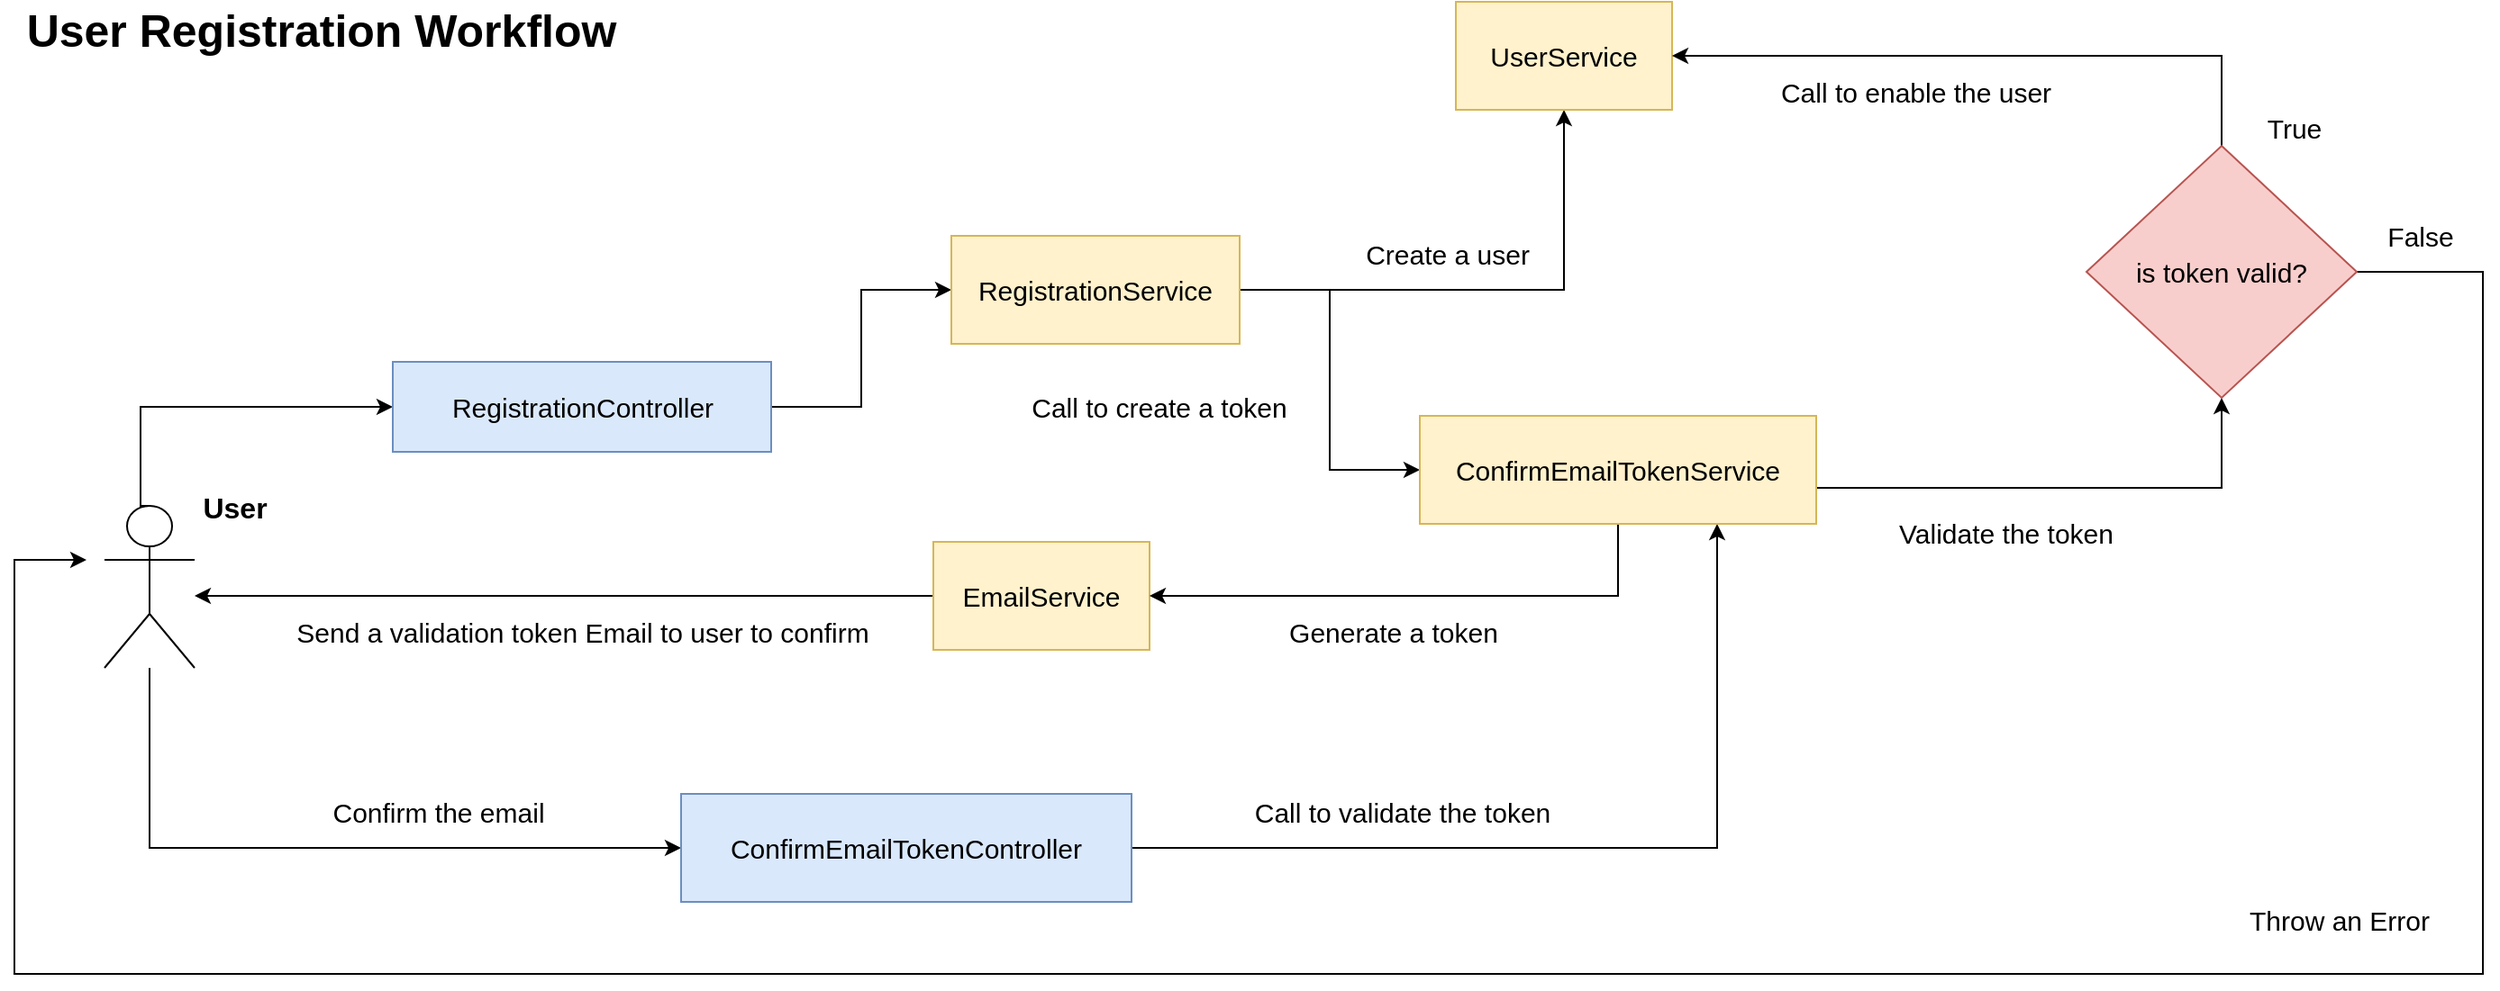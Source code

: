 <mxfile version="15.9.4" type="github">
  <diagram id="kgpKYQtTHZ0yAKxKKP6v" name="Page-1">
    <mxGraphModel dx="2387" dy="1882" grid="1" gridSize="10" guides="1" tooltips="1" connect="1" arrows="1" fold="1" page="1" pageScale="1" pageWidth="850" pageHeight="1100" math="0" shadow="0">
      <root>
        <mxCell id="0" />
        <mxCell id="1" parent="0" />
        <mxCell id="QZAKfAFqV-frmJR9LW_r-23" style="edgeStyle=orthogonalEdgeStyle;rounded=0;orthogonalLoop=1;jettySize=auto;html=1;exitX=0.5;exitY=0;exitDx=0;exitDy=0;exitPerimeter=0;fontFamily=Helvetica;fontSize=15;" edge="1" parent="1" source="QZAKfAFqV-frmJR9LW_r-1" target="QZAKfAFqV-frmJR9LW_r-2">
          <mxGeometry relative="1" as="geometry">
            <Array as="points">
              <mxPoint x="70" y="175" />
            </Array>
          </mxGeometry>
        </mxCell>
        <mxCell id="QZAKfAFqV-frmJR9LW_r-24" style="edgeStyle=orthogonalEdgeStyle;rounded=0;orthogonalLoop=1;jettySize=auto;html=1;fontFamily=Helvetica;fontSize=15;entryX=0;entryY=0.5;entryDx=0;entryDy=0;" edge="1" parent="1" source="QZAKfAFqV-frmJR9LW_r-1" target="QZAKfAFqV-frmJR9LW_r-17">
          <mxGeometry relative="1" as="geometry">
            <mxPoint x="360" y="420" as="targetPoint" />
            <mxPoint x="75" y="360" as="sourcePoint" />
            <Array as="points">
              <mxPoint x="75" y="420" />
            </Array>
          </mxGeometry>
        </mxCell>
        <mxCell id="QZAKfAFqV-frmJR9LW_r-27" value="User" style="edgeLabel;html=1;align=center;verticalAlign=middle;resizable=0;points=[];fontSize=16;fontFamily=Helvetica;fontStyle=1" vertex="1" connectable="0" parent="QZAKfAFqV-frmJR9LW_r-24">
          <mxGeometry x="0.857" relative="1" as="geometry">
            <mxPoint x="-220" y="-189" as="offset" />
          </mxGeometry>
        </mxCell>
        <mxCell id="QZAKfAFqV-frmJR9LW_r-1" value="" style="shape=umlActor;verticalLabelPosition=bottom;verticalAlign=top;html=1;outlineConnect=0;fontFamily=Helvetica;fontStyle=0;fontSize=15;" vertex="1" parent="1">
          <mxGeometry x="50" y="230" width="50" height="90" as="geometry" />
        </mxCell>
        <mxCell id="QZAKfAFqV-frmJR9LW_r-11" style="edgeStyle=orthogonalEdgeStyle;rounded=0;orthogonalLoop=1;jettySize=auto;html=1;exitX=1;exitY=0.5;exitDx=0;exitDy=0;entryX=0;entryY=0.5;entryDx=0;entryDy=0;fontFamily=Helvetica;fontStyle=0;fontSize=15;" edge="1" parent="1" source="QZAKfAFqV-frmJR9LW_r-2" target="QZAKfAFqV-frmJR9LW_r-4">
          <mxGeometry relative="1" as="geometry" />
        </mxCell>
        <mxCell id="QZAKfAFqV-frmJR9LW_r-2" value="RegistrationController" style="html=1;fillColor=#dae8fc;strokeColor=#6c8ebf;fontFamily=Helvetica;fontStyle=0;fontSize=15;" vertex="1" parent="1">
          <mxGeometry x="210" y="150" width="210" height="50" as="geometry" />
        </mxCell>
        <mxCell id="QZAKfAFqV-frmJR9LW_r-8" style="edgeStyle=orthogonalEdgeStyle;rounded=0;orthogonalLoop=1;jettySize=auto;html=1;exitX=1;exitY=0.5;exitDx=0;exitDy=0;fontFamily=Helvetica;fontStyle=0;fontSize=15;" edge="1" parent="1" source="QZAKfAFqV-frmJR9LW_r-4" target="QZAKfAFqV-frmJR9LW_r-6">
          <mxGeometry relative="1" as="geometry" />
        </mxCell>
        <mxCell id="QZAKfAFqV-frmJR9LW_r-9" style="edgeStyle=orthogonalEdgeStyle;rounded=0;orthogonalLoop=1;jettySize=auto;html=1;fontFamily=Helvetica;fontStyle=0;fontSize=15;entryX=0;entryY=0.5;entryDx=0;entryDy=0;" edge="1" parent="1" source="QZAKfAFqV-frmJR9LW_r-4" target="QZAKfAFqV-frmJR9LW_r-29">
          <mxGeometry relative="1" as="geometry">
            <mxPoint x="580" y="230" as="targetPoint" />
          </mxGeometry>
        </mxCell>
        <mxCell id="QZAKfAFqV-frmJR9LW_r-4" value="RegistrationService" style="rounded=0;whiteSpace=wrap;html=1;fontFamily=Helvetica;fontStyle=0;fontSize=15;fillColor=#fff2cc;strokeColor=#d6b656;" vertex="1" parent="1">
          <mxGeometry x="520" y="80" width="160" height="60" as="geometry" />
        </mxCell>
        <mxCell id="QZAKfAFqV-frmJR9LW_r-6" value="UserService" style="rounded=0;whiteSpace=wrap;html=1;fontFamily=Helvetica;fontStyle=0;fontSize=15;fillColor=#fff2cc;strokeColor=#d6b656;" vertex="1" parent="1">
          <mxGeometry x="800" y="-50" width="120" height="60" as="geometry" />
        </mxCell>
        <mxCell id="QZAKfAFqV-frmJR9LW_r-16" style="edgeStyle=orthogonalEdgeStyle;rounded=0;orthogonalLoop=1;jettySize=auto;html=1;exitX=0.5;exitY=1;exitDx=0;exitDy=0;fontSize=15;fontFamily=Helvetica;fontStyle=0" edge="1" parent="1" source="QZAKfAFqV-frmJR9LW_r-7" target="QZAKfAFqV-frmJR9LW_r-1">
          <mxGeometry relative="1" as="geometry">
            <Array as="points">
              <mxPoint x="550" y="280" />
            </Array>
          </mxGeometry>
        </mxCell>
        <mxCell id="QZAKfAFqV-frmJR9LW_r-7" value="EmailService" style="rounded=0;whiteSpace=wrap;html=1;fontFamily=Helvetica;fontStyle=0;fontSize=15;fillColor=#fff2cc;strokeColor=#d6b656;" vertex="1" parent="1">
          <mxGeometry x="510" y="250" width="120" height="60" as="geometry" />
        </mxCell>
        <mxCell id="QZAKfAFqV-frmJR9LW_r-12" value="Create a user" style="text;html=1;resizable=0;autosize=1;align=center;verticalAlign=middle;points=[];fillColor=none;strokeColor=none;rounded=0;fontFamily=Helvetica;fontStyle=0;fontSize=15;" vertex="1" parent="1">
          <mxGeometry x="740" y="80" width="110" height="20" as="geometry" />
        </mxCell>
        <mxCell id="QZAKfAFqV-frmJR9LW_r-13" value="Send a validation token Email to user to confirm" style="text;html=1;resizable=0;autosize=1;align=center;verticalAlign=middle;points=[];fillColor=none;strokeColor=none;rounded=0;fontFamily=Helvetica;fontStyle=0;fontSize=15;" vertex="1" parent="1">
          <mxGeometry x="150" y="290" width="330" height="20" as="geometry" />
        </mxCell>
        <mxCell id="QZAKfAFqV-frmJR9LW_r-32" style="edgeStyle=orthogonalEdgeStyle;rounded=0;orthogonalLoop=1;jettySize=auto;html=1;exitX=1;exitY=0.5;exitDx=0;exitDy=0;entryX=0.75;entryY=1;entryDx=0;entryDy=0;fontFamily=Helvetica;fontSize=15;" edge="1" parent="1" source="QZAKfAFqV-frmJR9LW_r-17" target="QZAKfAFqV-frmJR9LW_r-29">
          <mxGeometry relative="1" as="geometry" />
        </mxCell>
        <mxCell id="QZAKfAFqV-frmJR9LW_r-17" value="ConfirmEmailTokenController" style="whiteSpace=wrap;html=1;fontSize=15;fontFamily=Helvetica;fontStyle=0;fillColor=#dae8fc;strokeColor=#6c8ebf;" vertex="1" parent="1">
          <mxGeometry x="370" y="390" width="250" height="60" as="geometry" />
        </mxCell>
        <mxCell id="QZAKfAFqV-frmJR9LW_r-28" value="Confirm the email" style="text;html=1;resizable=0;autosize=1;align=center;verticalAlign=middle;points=[];fillColor=none;strokeColor=none;rounded=0;fontFamily=Helvetica;fontSize=15;" vertex="1" parent="1">
          <mxGeometry x="170" y="390" width="130" height="20" as="geometry" />
        </mxCell>
        <mxCell id="QZAKfAFqV-frmJR9LW_r-30" style="edgeStyle=orthogonalEdgeStyle;rounded=0;orthogonalLoop=1;jettySize=auto;html=1;exitX=0.5;exitY=1;exitDx=0;exitDy=0;entryX=1;entryY=0.5;entryDx=0;entryDy=0;fontFamily=Helvetica;fontSize=15;" edge="1" parent="1" source="QZAKfAFqV-frmJR9LW_r-29" target="QZAKfAFqV-frmJR9LW_r-7">
          <mxGeometry relative="1" as="geometry" />
        </mxCell>
        <mxCell id="QZAKfAFqV-frmJR9LW_r-36" style="edgeStyle=orthogonalEdgeStyle;rounded=0;orthogonalLoop=1;jettySize=auto;html=1;exitX=1;exitY=0.5;exitDx=0;exitDy=0;fontFamily=Helvetica;fontSize=15;entryX=0.5;entryY=1;entryDx=0;entryDy=0;" edge="1" parent="1" source="QZAKfAFqV-frmJR9LW_r-29" target="QZAKfAFqV-frmJR9LW_r-35">
          <mxGeometry relative="1" as="geometry">
            <mxPoint x="1070" y="220" as="targetPoint" />
            <Array as="points">
              <mxPoint x="1000" y="220" />
              <mxPoint x="1225" y="220" />
            </Array>
          </mxGeometry>
        </mxCell>
        <mxCell id="QZAKfAFqV-frmJR9LW_r-29" value="ConfirmEmailTokenService" style="whiteSpace=wrap;html=1;fontFamily=Helvetica;fontSize=15;fillColor=#fff2cc;strokeColor=#d6b656;" vertex="1" parent="1">
          <mxGeometry x="780" y="180" width="220" height="60" as="geometry" />
        </mxCell>
        <mxCell id="QZAKfAFqV-frmJR9LW_r-31" value="Generate a token" style="text;html=1;resizable=0;autosize=1;align=center;verticalAlign=middle;points=[];fillColor=none;strokeColor=none;rounded=0;fontFamily=Helvetica;fontSize=15;" vertex="1" parent="1">
          <mxGeometry x="700" y="290" width="130" height="20" as="geometry" />
        </mxCell>
        <mxCell id="QZAKfAFqV-frmJR9LW_r-33" value="Call to validate the token" style="text;html=1;resizable=0;autosize=1;align=center;verticalAlign=middle;points=[];fillColor=none;strokeColor=none;rounded=0;fontFamily=Helvetica;fontSize=15;" vertex="1" parent="1">
          <mxGeometry x="680" y="390" width="180" height="20" as="geometry" />
        </mxCell>
        <mxCell id="QZAKfAFqV-frmJR9LW_r-37" style="edgeStyle=orthogonalEdgeStyle;rounded=0;orthogonalLoop=1;jettySize=auto;html=1;entryX=1;entryY=0.5;entryDx=0;entryDy=0;fontFamily=Helvetica;fontSize=15;" edge="1" parent="1" source="QZAKfAFqV-frmJR9LW_r-35" target="QZAKfAFqV-frmJR9LW_r-6">
          <mxGeometry relative="1" as="geometry">
            <Array as="points">
              <mxPoint x="1225" y="-20" />
              <mxPoint x="920" y="-20" />
            </Array>
          </mxGeometry>
        </mxCell>
        <mxCell id="QZAKfAFqV-frmJR9LW_r-42" style="edgeStyle=orthogonalEdgeStyle;rounded=0;orthogonalLoop=1;jettySize=auto;html=1;exitX=1;exitY=0.5;exitDx=0;exitDy=0;fontFamily=Helvetica;fontSize=15;" edge="1" parent="1" source="QZAKfAFqV-frmJR9LW_r-35">
          <mxGeometry relative="1" as="geometry">
            <mxPoint x="40" y="260" as="targetPoint" />
            <Array as="points">
              <mxPoint x="1370" y="100" />
              <mxPoint x="1370" y="490" />
              <mxPoint y="490" />
              <mxPoint y="260" />
            </Array>
          </mxGeometry>
        </mxCell>
        <mxCell id="QZAKfAFqV-frmJR9LW_r-35" value="is token valid?" style="rhombus;whiteSpace=wrap;html=1;fontFamily=Helvetica;fontSize=15;fillColor=#f8cecc;strokeColor=#b85450;" vertex="1" parent="1">
          <mxGeometry x="1150" y="30" width="150" height="140" as="geometry" />
        </mxCell>
        <mxCell id="QZAKfAFqV-frmJR9LW_r-38" value="Call to enable the user" style="text;html=1;resizable=0;autosize=1;align=center;verticalAlign=middle;points=[];fillColor=none;strokeColor=none;rounded=0;fontFamily=Helvetica;fontSize=15;" vertex="1" parent="1">
          <mxGeometry x="970" y="-10" width="170" height="20" as="geometry" />
        </mxCell>
        <mxCell id="QZAKfAFqV-frmJR9LW_r-40" value="True" style="text;html=1;resizable=0;autosize=1;align=center;verticalAlign=middle;points=[];fillColor=none;strokeColor=none;rounded=0;fontFamily=Helvetica;fontSize=15;" vertex="1" parent="1">
          <mxGeometry x="1240" y="10" width="50" height="20" as="geometry" />
        </mxCell>
        <mxCell id="QZAKfAFqV-frmJR9LW_r-41" value="&lt;font size=&quot;1&quot;&gt;&lt;b style=&quot;font-size: 25px&quot;&gt;User Registration Workflow&lt;/b&gt;&lt;/font&gt;" style="text;html=1;resizable=0;autosize=1;align=center;verticalAlign=middle;points=[];fillColor=none;strokeColor=none;rounded=0;fontFamily=Helvetica;fontSize=15;" vertex="1" parent="1">
          <mxGeometry y="-50" width="340" height="30" as="geometry" />
        </mxCell>
        <mxCell id="QZAKfAFqV-frmJR9LW_r-43" value="False" style="text;html=1;resizable=0;autosize=1;align=center;verticalAlign=middle;points=[];fillColor=none;strokeColor=none;rounded=0;fontFamily=Helvetica;fontSize=15;" vertex="1" parent="1">
          <mxGeometry x="1310" y="70" width="50" height="20" as="geometry" />
        </mxCell>
        <mxCell id="QZAKfAFqV-frmJR9LW_r-45" value="&lt;font style=&quot;font-size: 15px;&quot;&gt;Call to create a token&lt;/font&gt;" style="text;html=1;resizable=0;autosize=1;align=center;verticalAlign=middle;points=[];fillColor=none;strokeColor=none;rounded=0;fontFamily=Helvetica;fontSize=15;" vertex="1" parent="1">
          <mxGeometry x="555" y="165" width="160" height="20" as="geometry" />
        </mxCell>
        <mxCell id="QZAKfAFqV-frmJR9LW_r-46" value="Throw an Error" style="text;html=1;resizable=0;autosize=1;align=center;verticalAlign=middle;points=[];fillColor=none;strokeColor=none;rounded=0;fontFamily=Helvetica;fontSize=15;" vertex="1" parent="1">
          <mxGeometry x="1230" y="450" width="120" height="20" as="geometry" />
        </mxCell>
        <mxCell id="QZAKfAFqV-frmJR9LW_r-47" value="&lt;font style=&quot;font-size: 15px&quot;&gt;Validate the token&lt;/font&gt;" style="text;html=1;resizable=0;autosize=1;align=center;verticalAlign=middle;points=[];fillColor=none;strokeColor=none;rounded=0;fontFamily=Helvetica;fontSize=16;" vertex="1" parent="1">
          <mxGeometry x="1040" y="230" width="130" height="30" as="geometry" />
        </mxCell>
      </root>
    </mxGraphModel>
  </diagram>
</mxfile>
